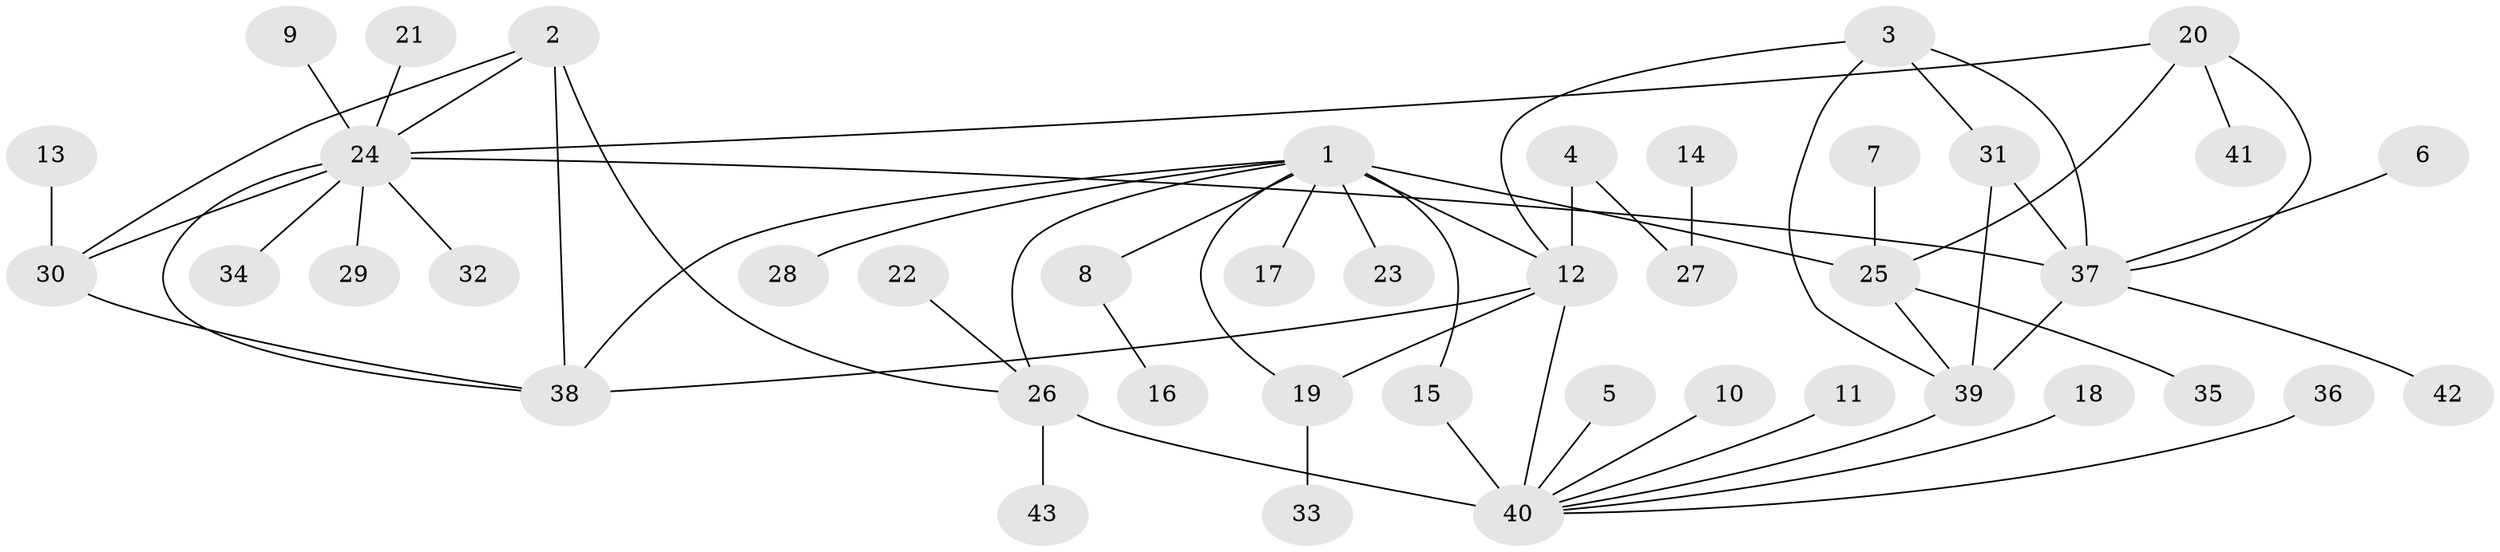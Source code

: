 // original degree distribution, {10: 0.011627906976744186, 5: 0.046511627906976744, 8: 0.011627906976744186, 3: 0.05813953488372093, 11: 0.011627906976744186, 6: 0.046511627906976744, 7: 0.03488372093023256, 4: 0.046511627906976744, 12: 0.011627906976744186, 9: 0.011627906976744186, 2: 0.1744186046511628, 1: 0.5348837209302325}
// Generated by graph-tools (version 1.1) at 2025/26/03/09/25 03:26:46]
// undirected, 43 vertices, 58 edges
graph export_dot {
graph [start="1"]
  node [color=gray90,style=filled];
  1;
  2;
  3;
  4;
  5;
  6;
  7;
  8;
  9;
  10;
  11;
  12;
  13;
  14;
  15;
  16;
  17;
  18;
  19;
  20;
  21;
  22;
  23;
  24;
  25;
  26;
  27;
  28;
  29;
  30;
  31;
  32;
  33;
  34;
  35;
  36;
  37;
  38;
  39;
  40;
  41;
  42;
  43;
  1 -- 8 [weight=1.0];
  1 -- 12 [weight=1.0];
  1 -- 15 [weight=1.0];
  1 -- 17 [weight=1.0];
  1 -- 19 [weight=1.0];
  1 -- 23 [weight=1.0];
  1 -- 25 [weight=3.0];
  1 -- 26 [weight=1.0];
  1 -- 28 [weight=1.0];
  1 -- 38 [weight=1.0];
  2 -- 24 [weight=1.0];
  2 -- 26 [weight=1.0];
  2 -- 30 [weight=1.0];
  2 -- 38 [weight=1.0];
  3 -- 12 [weight=1.0];
  3 -- 31 [weight=1.0];
  3 -- 37 [weight=1.0];
  3 -- 39 [weight=1.0];
  4 -- 12 [weight=1.0];
  4 -- 27 [weight=1.0];
  5 -- 40 [weight=1.0];
  6 -- 37 [weight=1.0];
  7 -- 25 [weight=1.0];
  8 -- 16 [weight=1.0];
  9 -- 24 [weight=1.0];
  10 -- 40 [weight=1.0];
  11 -- 40 [weight=1.0];
  12 -- 19 [weight=4.0];
  12 -- 38 [weight=1.0];
  12 -- 40 [weight=2.0];
  13 -- 30 [weight=1.0];
  14 -- 27 [weight=1.0];
  15 -- 40 [weight=1.0];
  18 -- 40 [weight=1.0];
  19 -- 33 [weight=1.0];
  20 -- 24 [weight=1.0];
  20 -- 25 [weight=1.0];
  20 -- 37 [weight=1.0];
  20 -- 41 [weight=1.0];
  21 -- 24 [weight=1.0];
  22 -- 26 [weight=1.0];
  24 -- 29 [weight=1.0];
  24 -- 30 [weight=1.0];
  24 -- 32 [weight=1.0];
  24 -- 34 [weight=1.0];
  24 -- 37 [weight=1.0];
  24 -- 38 [weight=1.0];
  25 -- 35 [weight=1.0];
  25 -- 39 [weight=1.0];
  26 -- 40 [weight=4.0];
  26 -- 43 [weight=1.0];
  30 -- 38 [weight=1.0];
  31 -- 37 [weight=1.0];
  31 -- 39 [weight=1.0];
  36 -- 40 [weight=1.0];
  37 -- 39 [weight=1.0];
  37 -- 42 [weight=1.0];
  39 -- 40 [weight=1.0];
}
